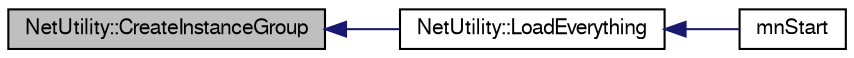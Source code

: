 digraph G
{
  edge [fontname="FreeSans",fontsize="10",labelfontname="FreeSans",labelfontsize="10"];
  node [fontname="FreeSans",fontsize="10",shape=record];
  rankdir=LR;
  Node1 [label="NetUtility::CreateInstanceGroup",height=0.2,width=0.4,color="black", fillcolor="grey75", style="filled" fontcolor="black"];
  Node1 -> Node2 [dir=back,color="midnightblue",fontsize="10",style="solid",fontname="FreeSans"];
  Node2 [label="NetUtility::LoadEverything",height=0.2,width=0.4,color="black", fillcolor="white", style="filled",URL="$class_net_utility.html#a0e67f2b38e5dd236c597eb6b1a51a39e"];
  Node2 -> Node3 [dir=back,color="midnightblue",fontsize="10",style="solid",fontname="FreeSans"];
  Node3 [label="mnStart",height=0.2,width=0.4,color="black", fillcolor="white", style="filled",URL="$group__proc_commands.html#gac6c722451c4ba1f4077414b1fb80aaeb"];
}
